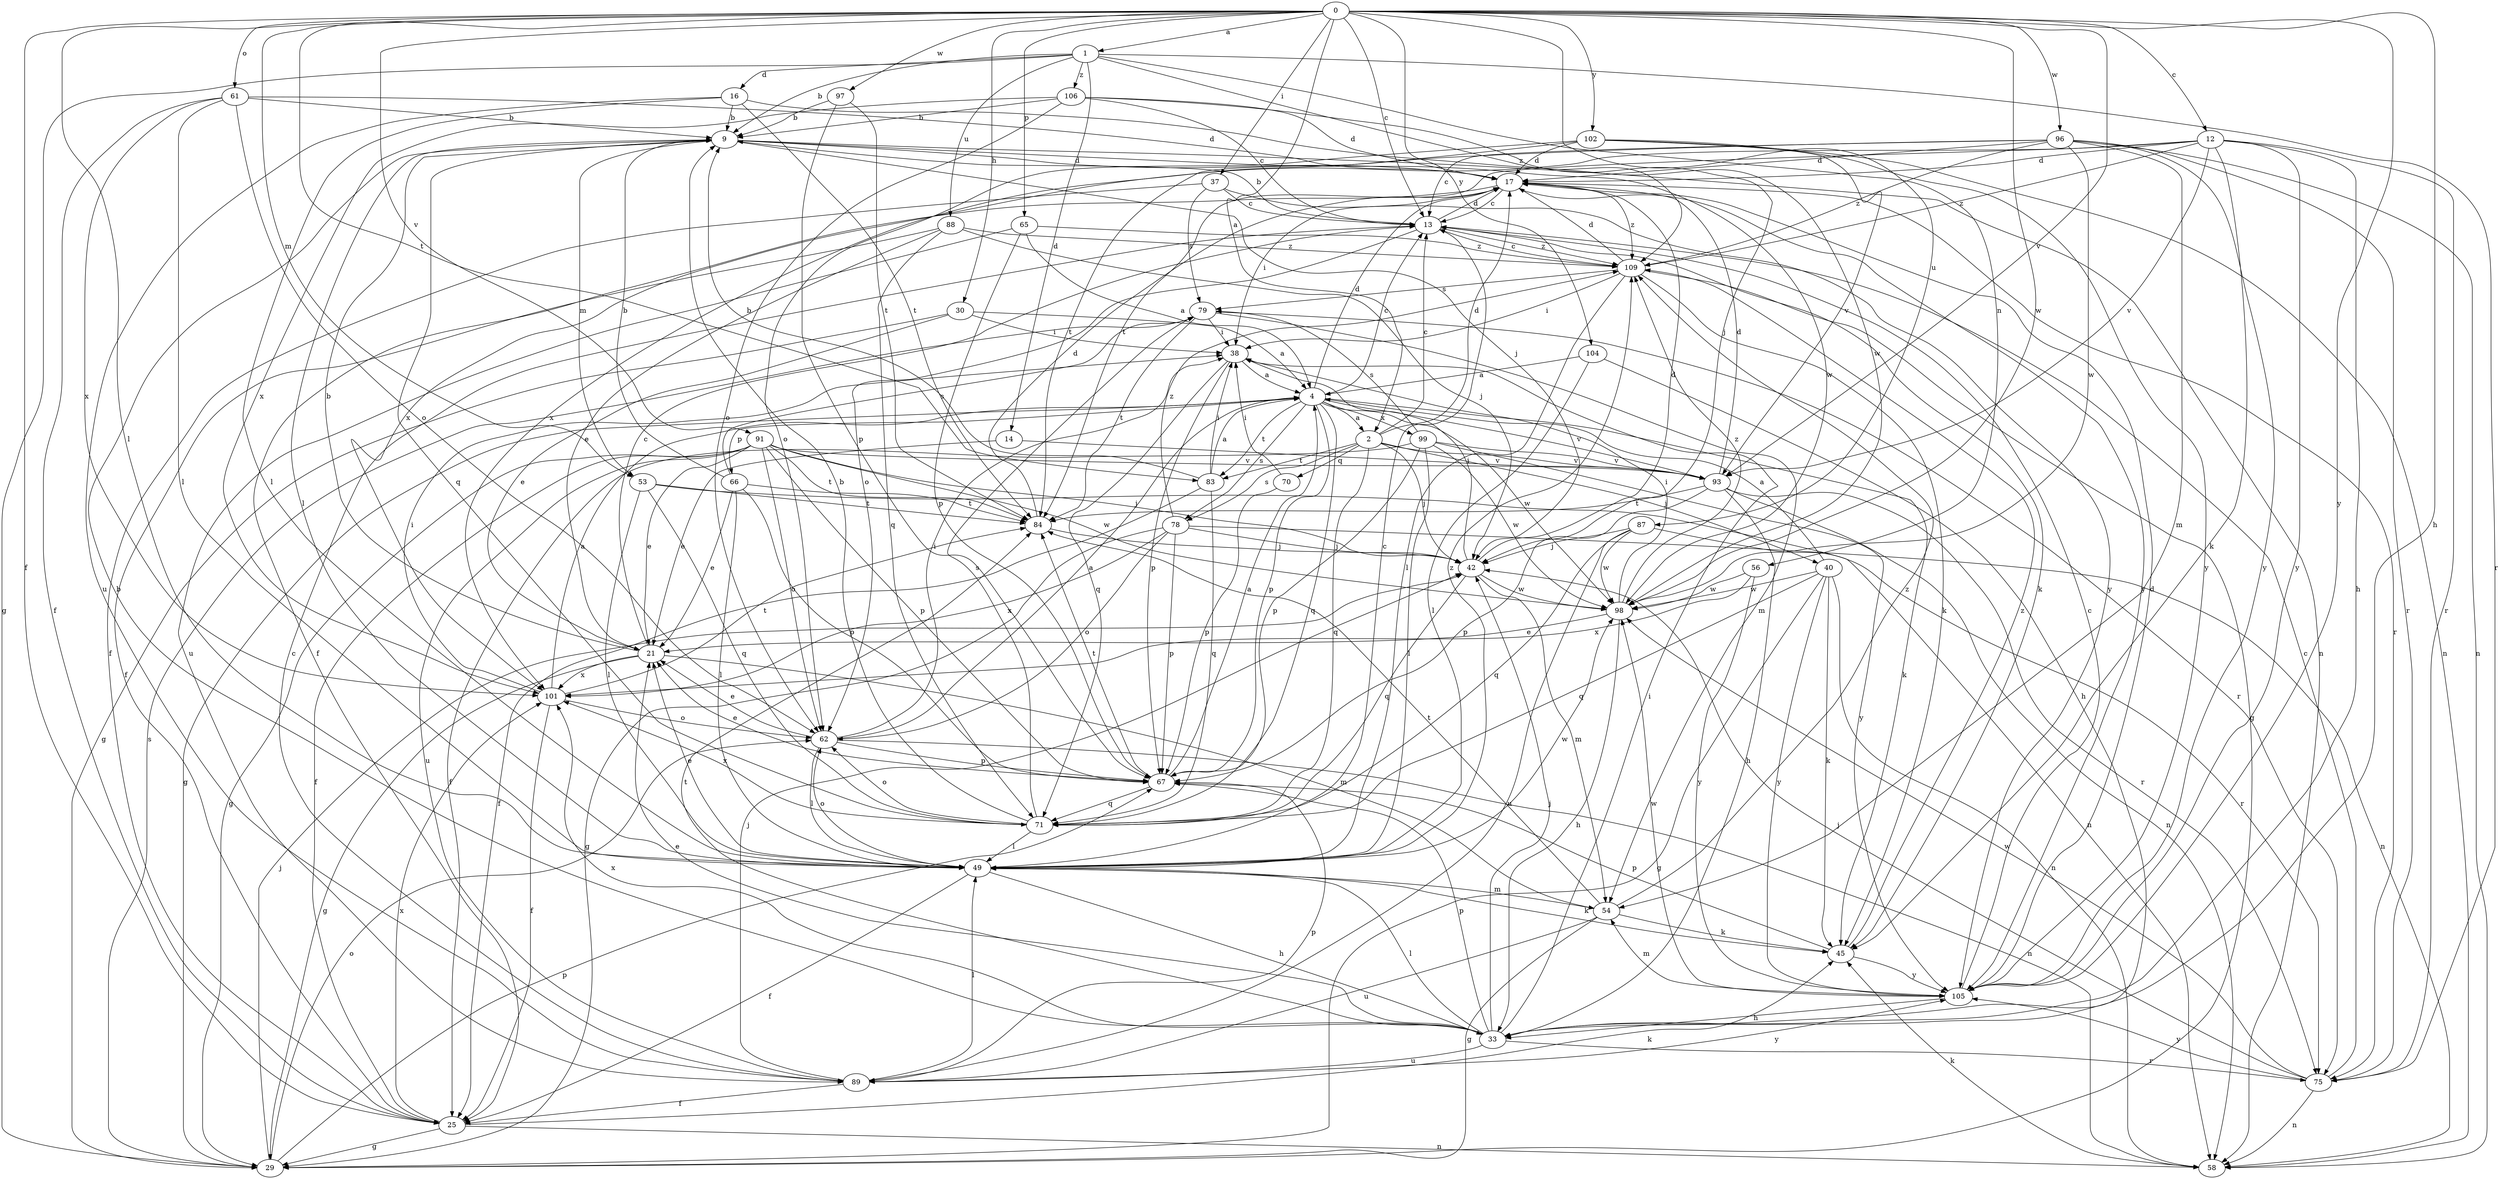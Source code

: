 strict digraph  {
0;
1;
2;
4;
9;
12;
13;
14;
16;
17;
21;
25;
29;
30;
33;
37;
38;
40;
42;
45;
49;
53;
54;
56;
58;
61;
62;
65;
66;
67;
70;
71;
75;
78;
79;
83;
84;
87;
88;
89;
91;
93;
96;
97;
98;
99;
101;
102;
104;
105;
106;
109;
0 -> 1  [label=a];
0 -> 2  [label=a];
0 -> 12  [label=c];
0 -> 13  [label=c];
0 -> 25  [label=f];
0 -> 30  [label=h];
0 -> 33  [label=h];
0 -> 37  [label=i];
0 -> 49  [label=l];
0 -> 53  [label=m];
0 -> 61  [label=o];
0 -> 65  [label=p];
0 -> 83  [label=t];
0 -> 87  [label=u];
0 -> 91  [label=v];
0 -> 93  [label=v];
0 -> 96  [label=w];
0 -> 97  [label=w];
0 -> 98  [label=w];
0 -> 102  [label=y];
0 -> 104  [label=y];
0 -> 105  [label=y];
1 -> 9  [label=b];
1 -> 14  [label=d];
1 -> 16  [label=d];
1 -> 29  [label=g];
1 -> 56  [label=n];
1 -> 75  [label=r];
1 -> 88  [label=u];
1 -> 106  [label=z];
1 -> 109  [label=z];
2 -> 13  [label=c];
2 -> 17  [label=d];
2 -> 40  [label=j];
2 -> 42  [label=j];
2 -> 70  [label=q];
2 -> 71  [label=q];
2 -> 78  [label=s];
2 -> 83  [label=t];
2 -> 93  [label=v];
4 -> 2  [label=a];
4 -> 13  [label=c];
4 -> 17  [label=d];
4 -> 29  [label=g];
4 -> 45  [label=k];
4 -> 66  [label=p];
4 -> 67  [label=p];
4 -> 71  [label=q];
4 -> 78  [label=s];
4 -> 83  [label=t];
4 -> 93  [label=v];
4 -> 98  [label=w];
4 -> 99  [label=x];
9 -> 17  [label=d];
9 -> 42  [label=j];
9 -> 49  [label=l];
9 -> 53  [label=m];
9 -> 58  [label=n];
9 -> 71  [label=q];
9 -> 98  [label=w];
12 -> 17  [label=d];
12 -> 33  [label=h];
12 -> 45  [label=k];
12 -> 75  [label=r];
12 -> 84  [label=t];
12 -> 93  [label=v];
12 -> 101  [label=x];
12 -> 105  [label=y];
12 -> 109  [label=z];
13 -> 9  [label=b];
13 -> 17  [label=d];
13 -> 45  [label=k];
13 -> 62  [label=o];
13 -> 109  [label=z];
14 -> 21  [label=e];
14 -> 93  [label=v];
16 -> 9  [label=b];
16 -> 49  [label=l];
16 -> 84  [label=t];
16 -> 89  [label=u];
16 -> 98  [label=w];
17 -> 13  [label=c];
17 -> 25  [label=f];
17 -> 38  [label=i];
17 -> 75  [label=r];
17 -> 105  [label=y];
17 -> 109  [label=z];
21 -> 9  [label=b];
21 -> 13  [label=c];
21 -> 29  [label=g];
21 -> 54  [label=m];
21 -> 101  [label=x];
25 -> 29  [label=g];
25 -> 45  [label=k];
25 -> 58  [label=n];
25 -> 101  [label=x];
29 -> 42  [label=j];
29 -> 62  [label=o];
29 -> 67  [label=p];
29 -> 79  [label=s];
30 -> 4  [label=a];
30 -> 21  [label=e];
30 -> 29  [label=g];
30 -> 38  [label=i];
33 -> 9  [label=b];
33 -> 21  [label=e];
33 -> 38  [label=i];
33 -> 42  [label=j];
33 -> 49  [label=l];
33 -> 67  [label=p];
33 -> 75  [label=r];
33 -> 84  [label=t];
33 -> 89  [label=u];
33 -> 101  [label=x];
37 -> 13  [label=c];
37 -> 25  [label=f];
37 -> 79  [label=s];
37 -> 105  [label=y];
38 -> 4  [label=a];
38 -> 67  [label=p];
38 -> 71  [label=q];
40 -> 4  [label=a];
40 -> 29  [label=g];
40 -> 45  [label=k];
40 -> 58  [label=n];
40 -> 71  [label=q];
40 -> 98  [label=w];
40 -> 105  [label=y];
42 -> 17  [label=d];
42 -> 38  [label=i];
42 -> 54  [label=m];
42 -> 71  [label=q];
42 -> 98  [label=w];
45 -> 67  [label=p];
45 -> 105  [label=y];
45 -> 109  [label=z];
49 -> 13  [label=c];
49 -> 21  [label=e];
49 -> 25  [label=f];
49 -> 33  [label=h];
49 -> 45  [label=k];
49 -> 54  [label=m];
49 -> 62  [label=o];
49 -> 98  [label=w];
49 -> 109  [label=z];
53 -> 49  [label=l];
53 -> 58  [label=n];
53 -> 71  [label=q];
53 -> 84  [label=t];
54 -> 29  [label=g];
54 -> 45  [label=k];
54 -> 84  [label=t];
54 -> 89  [label=u];
54 -> 109  [label=z];
56 -> 98  [label=w];
56 -> 101  [label=x];
56 -> 105  [label=y];
58 -> 45  [label=k];
61 -> 9  [label=b];
61 -> 17  [label=d];
61 -> 25  [label=f];
61 -> 49  [label=l];
61 -> 62  [label=o];
61 -> 101  [label=x];
62 -> 4  [label=a];
62 -> 21  [label=e];
62 -> 38  [label=i];
62 -> 49  [label=l];
62 -> 58  [label=n];
62 -> 67  [label=p];
65 -> 4  [label=a];
65 -> 67  [label=p];
65 -> 89  [label=u];
65 -> 109  [label=z];
66 -> 9  [label=b];
66 -> 21  [label=e];
66 -> 49  [label=l];
66 -> 67  [label=p];
66 -> 79  [label=s];
66 -> 84  [label=t];
67 -> 4  [label=a];
67 -> 21  [label=e];
67 -> 71  [label=q];
67 -> 84  [label=t];
70 -> 38  [label=i];
70 -> 67  [label=p];
71 -> 9  [label=b];
71 -> 49  [label=l];
71 -> 62  [label=o];
71 -> 79  [label=s];
71 -> 101  [label=x];
75 -> 13  [label=c];
75 -> 42  [label=j];
75 -> 58  [label=n];
75 -> 98  [label=w];
75 -> 105  [label=y];
78 -> 29  [label=g];
78 -> 42  [label=j];
78 -> 58  [label=n];
78 -> 62  [label=o];
78 -> 67  [label=p];
78 -> 101  [label=x];
78 -> 109  [label=z];
79 -> 38  [label=i];
79 -> 54  [label=m];
79 -> 75  [label=r];
79 -> 84  [label=t];
83 -> 4  [label=a];
83 -> 9  [label=b];
83 -> 25  [label=f];
83 -> 38  [label=i];
83 -> 71  [label=q];
84 -> 17  [label=d];
84 -> 42  [label=j];
87 -> 42  [label=j];
87 -> 71  [label=q];
87 -> 75  [label=r];
87 -> 89  [label=u];
87 -> 98  [label=w];
88 -> 21  [label=e];
88 -> 25  [label=f];
88 -> 42  [label=j];
88 -> 71  [label=q];
88 -> 109  [label=z];
89 -> 13  [label=c];
89 -> 25  [label=f];
89 -> 42  [label=j];
89 -> 49  [label=l];
89 -> 67  [label=p];
89 -> 105  [label=y];
91 -> 21  [label=e];
91 -> 25  [label=f];
91 -> 29  [label=g];
91 -> 42  [label=j];
91 -> 62  [label=o];
91 -> 67  [label=p];
91 -> 84  [label=t];
91 -> 89  [label=u];
91 -> 93  [label=v];
91 -> 98  [label=w];
93 -> 17  [label=d];
93 -> 33  [label=h];
93 -> 58  [label=n];
93 -> 67  [label=p];
93 -> 75  [label=r];
93 -> 84  [label=t];
96 -> 13  [label=c];
96 -> 17  [label=d];
96 -> 54  [label=m];
96 -> 58  [label=n];
96 -> 75  [label=r];
96 -> 98  [label=w];
96 -> 101  [label=x];
96 -> 105  [label=y];
96 -> 109  [label=z];
97 -> 9  [label=b];
97 -> 67  [label=p];
97 -> 84  [label=t];
98 -> 21  [label=e];
98 -> 33  [label=h];
98 -> 38  [label=i];
98 -> 109  [label=z];
99 -> 25  [label=f];
99 -> 49  [label=l];
99 -> 67  [label=p];
99 -> 79  [label=s];
99 -> 93  [label=v];
99 -> 98  [label=w];
99 -> 105  [label=y];
101 -> 4  [label=a];
101 -> 25  [label=f];
101 -> 38  [label=i];
101 -> 62  [label=o];
101 -> 84  [label=t];
102 -> 17  [label=d];
102 -> 58  [label=n];
102 -> 62  [label=o];
102 -> 84  [label=t];
102 -> 93  [label=v];
102 -> 105  [label=y];
104 -> 4  [label=a];
104 -> 33  [label=h];
104 -> 49  [label=l];
105 -> 13  [label=c];
105 -> 17  [label=d];
105 -> 33  [label=h];
105 -> 54  [label=m];
105 -> 98  [label=w];
106 -> 9  [label=b];
106 -> 13  [label=c];
106 -> 17  [label=d];
106 -> 42  [label=j];
106 -> 62  [label=o];
106 -> 101  [label=x];
109 -> 13  [label=c];
109 -> 17  [label=d];
109 -> 29  [label=g];
109 -> 38  [label=i];
109 -> 45  [label=k];
109 -> 49  [label=l];
109 -> 79  [label=s];
}
